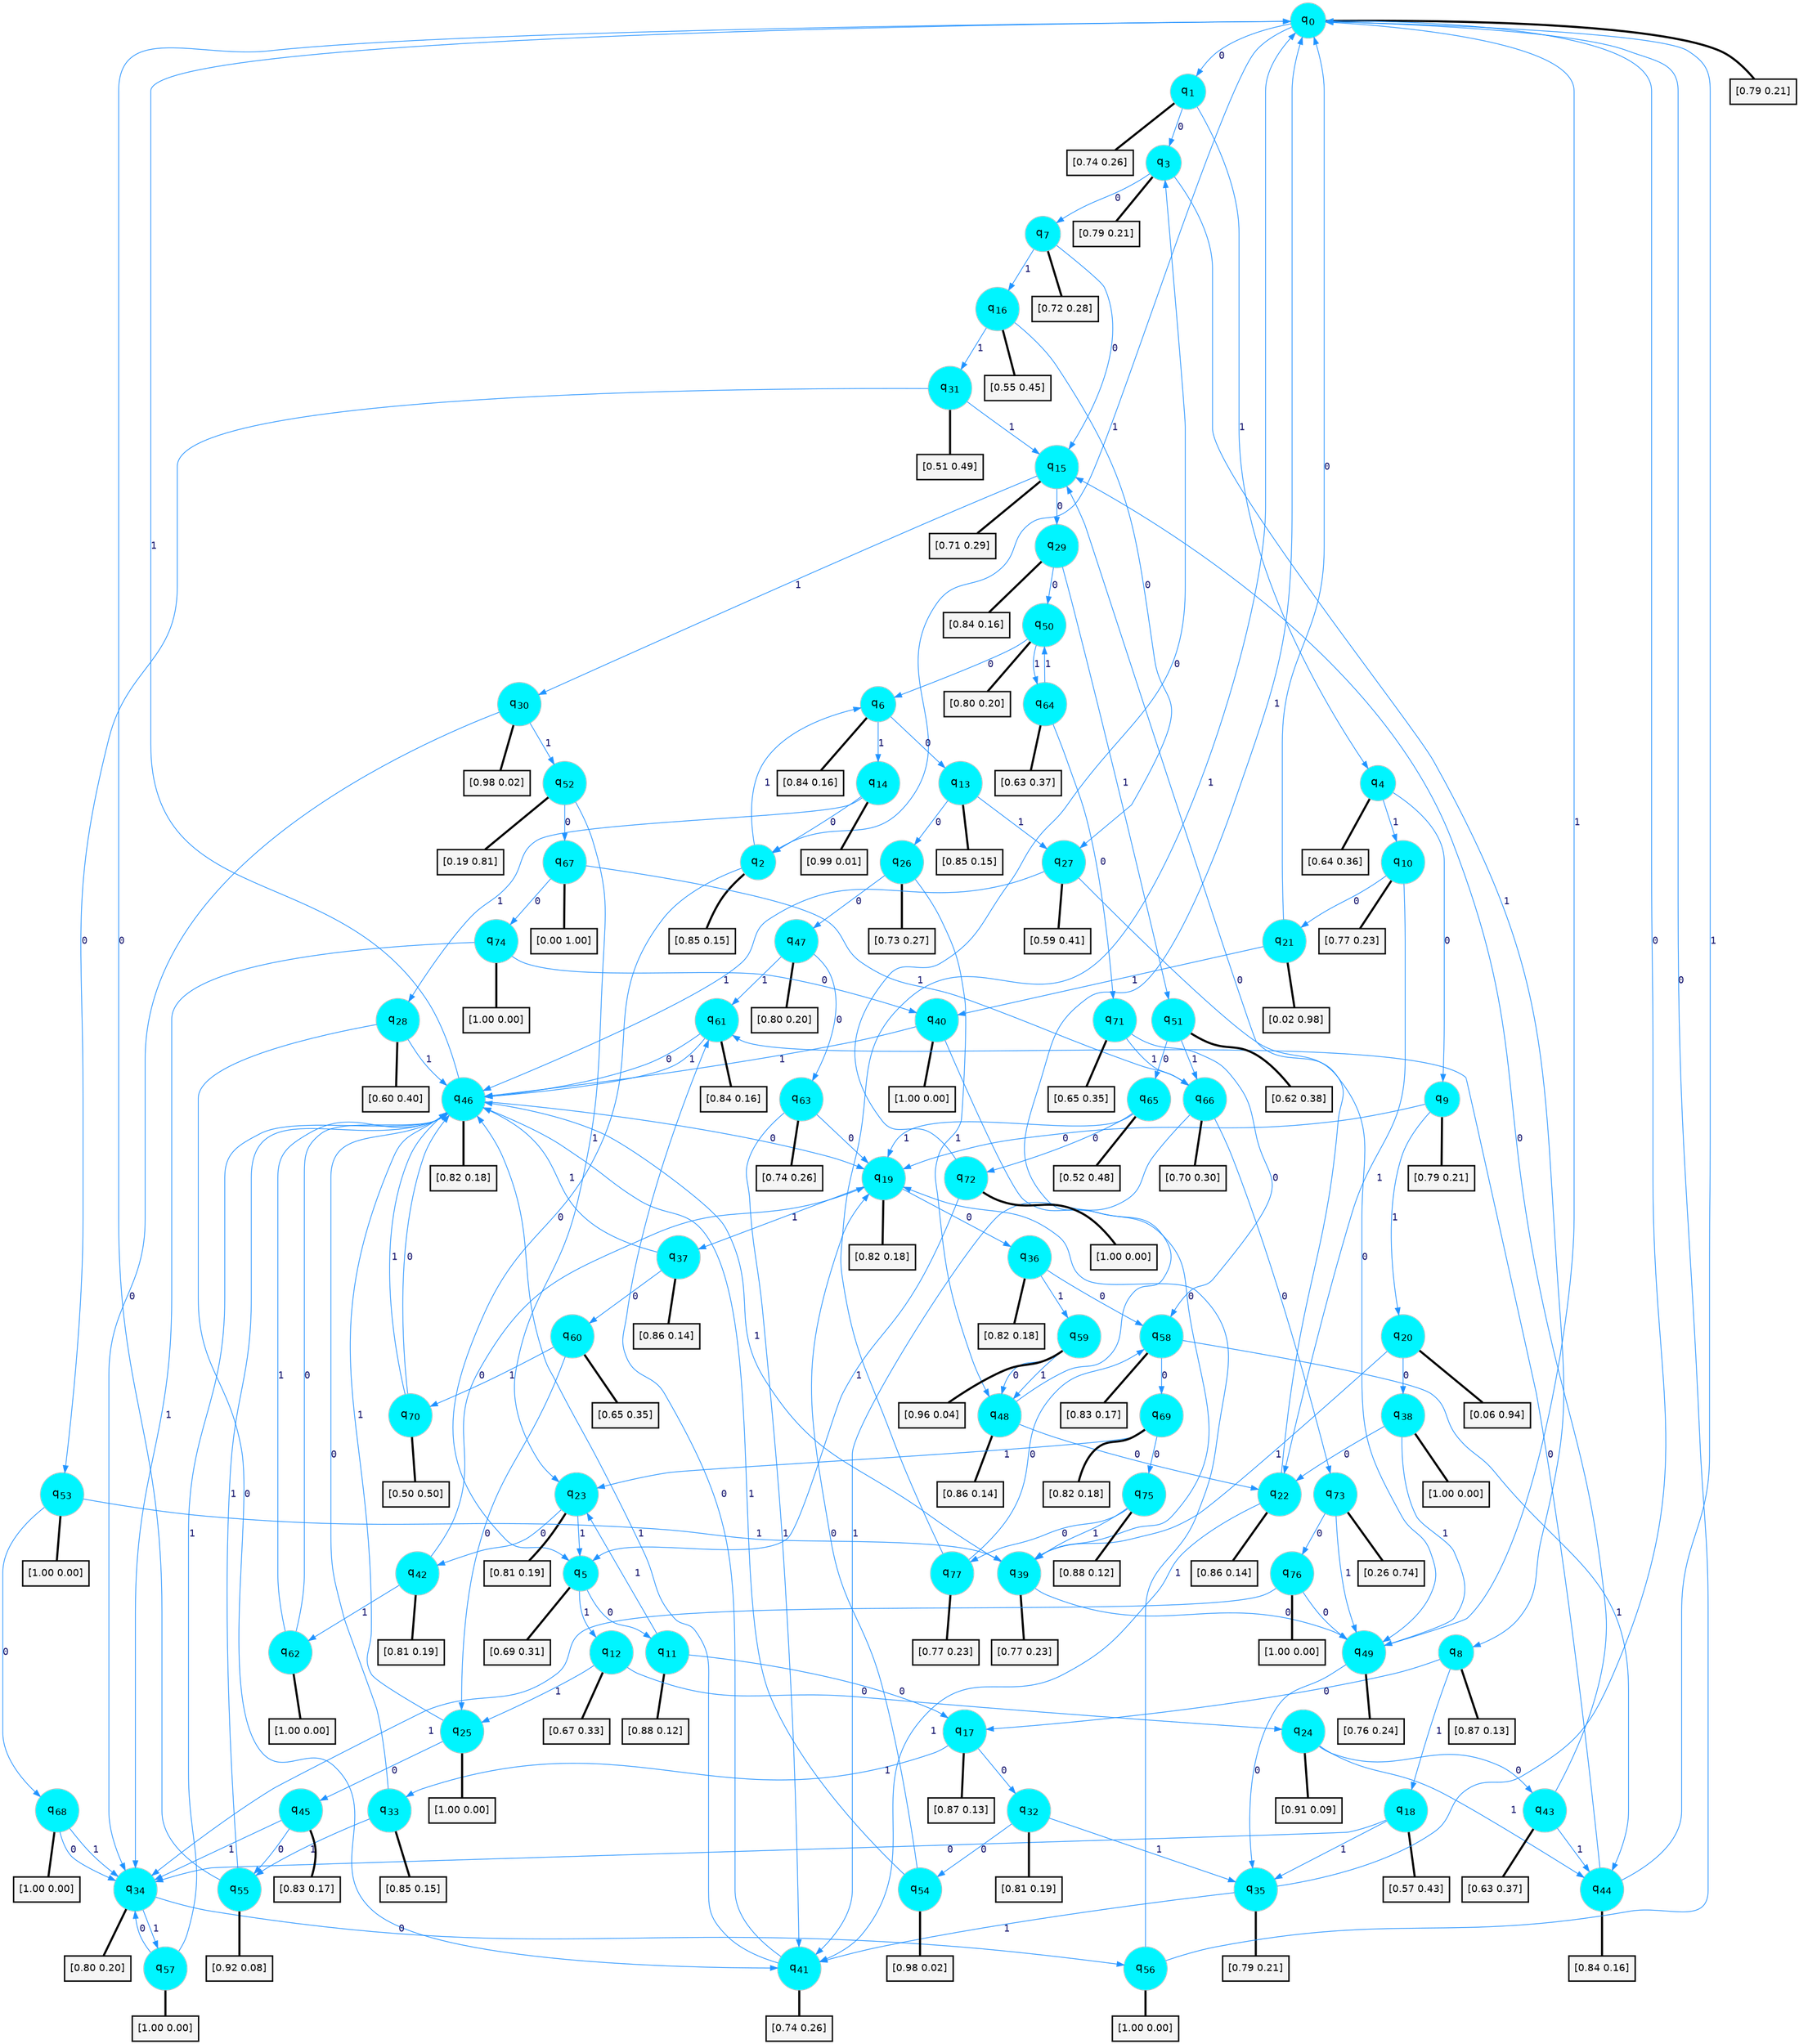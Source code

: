 digraph G {
graph [
bgcolor=transparent, dpi=300, rankdir=TD, size="40,25"];
node [
color=gray, fillcolor=turquoise1, fontcolor=black, fontname=Helvetica, fontsize=16, fontweight=bold, shape=circle, style=filled];
edge [
arrowsize=1, color=dodgerblue1, fontcolor=midnightblue, fontname=courier, fontweight=bold, penwidth=1, style=solid, weight=20];
0[label=<q<SUB>0</SUB>>];
1[label=<q<SUB>1</SUB>>];
2[label=<q<SUB>2</SUB>>];
3[label=<q<SUB>3</SUB>>];
4[label=<q<SUB>4</SUB>>];
5[label=<q<SUB>5</SUB>>];
6[label=<q<SUB>6</SUB>>];
7[label=<q<SUB>7</SUB>>];
8[label=<q<SUB>8</SUB>>];
9[label=<q<SUB>9</SUB>>];
10[label=<q<SUB>10</SUB>>];
11[label=<q<SUB>11</SUB>>];
12[label=<q<SUB>12</SUB>>];
13[label=<q<SUB>13</SUB>>];
14[label=<q<SUB>14</SUB>>];
15[label=<q<SUB>15</SUB>>];
16[label=<q<SUB>16</SUB>>];
17[label=<q<SUB>17</SUB>>];
18[label=<q<SUB>18</SUB>>];
19[label=<q<SUB>19</SUB>>];
20[label=<q<SUB>20</SUB>>];
21[label=<q<SUB>21</SUB>>];
22[label=<q<SUB>22</SUB>>];
23[label=<q<SUB>23</SUB>>];
24[label=<q<SUB>24</SUB>>];
25[label=<q<SUB>25</SUB>>];
26[label=<q<SUB>26</SUB>>];
27[label=<q<SUB>27</SUB>>];
28[label=<q<SUB>28</SUB>>];
29[label=<q<SUB>29</SUB>>];
30[label=<q<SUB>30</SUB>>];
31[label=<q<SUB>31</SUB>>];
32[label=<q<SUB>32</SUB>>];
33[label=<q<SUB>33</SUB>>];
34[label=<q<SUB>34</SUB>>];
35[label=<q<SUB>35</SUB>>];
36[label=<q<SUB>36</SUB>>];
37[label=<q<SUB>37</SUB>>];
38[label=<q<SUB>38</SUB>>];
39[label=<q<SUB>39</SUB>>];
40[label=<q<SUB>40</SUB>>];
41[label=<q<SUB>41</SUB>>];
42[label=<q<SUB>42</SUB>>];
43[label=<q<SUB>43</SUB>>];
44[label=<q<SUB>44</SUB>>];
45[label=<q<SUB>45</SUB>>];
46[label=<q<SUB>46</SUB>>];
47[label=<q<SUB>47</SUB>>];
48[label=<q<SUB>48</SUB>>];
49[label=<q<SUB>49</SUB>>];
50[label=<q<SUB>50</SUB>>];
51[label=<q<SUB>51</SUB>>];
52[label=<q<SUB>52</SUB>>];
53[label=<q<SUB>53</SUB>>];
54[label=<q<SUB>54</SUB>>];
55[label=<q<SUB>55</SUB>>];
56[label=<q<SUB>56</SUB>>];
57[label=<q<SUB>57</SUB>>];
58[label=<q<SUB>58</SUB>>];
59[label=<q<SUB>59</SUB>>];
60[label=<q<SUB>60</SUB>>];
61[label=<q<SUB>61</SUB>>];
62[label=<q<SUB>62</SUB>>];
63[label=<q<SUB>63</SUB>>];
64[label=<q<SUB>64</SUB>>];
65[label=<q<SUB>65</SUB>>];
66[label=<q<SUB>66</SUB>>];
67[label=<q<SUB>67</SUB>>];
68[label=<q<SUB>68</SUB>>];
69[label=<q<SUB>69</SUB>>];
70[label=<q<SUB>70</SUB>>];
71[label=<q<SUB>71</SUB>>];
72[label=<q<SUB>72</SUB>>];
73[label=<q<SUB>73</SUB>>];
74[label=<q<SUB>74</SUB>>];
75[label=<q<SUB>75</SUB>>];
76[label=<q<SUB>76</SUB>>];
77[label=<q<SUB>77</SUB>>];
78[label="[0.79 0.21]", shape=box,fontcolor=black, fontname=Helvetica, fontsize=14, penwidth=2, fillcolor=whitesmoke,color=black];
79[label="[0.74 0.26]", shape=box,fontcolor=black, fontname=Helvetica, fontsize=14, penwidth=2, fillcolor=whitesmoke,color=black];
80[label="[0.85 0.15]", shape=box,fontcolor=black, fontname=Helvetica, fontsize=14, penwidth=2, fillcolor=whitesmoke,color=black];
81[label="[0.79 0.21]", shape=box,fontcolor=black, fontname=Helvetica, fontsize=14, penwidth=2, fillcolor=whitesmoke,color=black];
82[label="[0.64 0.36]", shape=box,fontcolor=black, fontname=Helvetica, fontsize=14, penwidth=2, fillcolor=whitesmoke,color=black];
83[label="[0.69 0.31]", shape=box,fontcolor=black, fontname=Helvetica, fontsize=14, penwidth=2, fillcolor=whitesmoke,color=black];
84[label="[0.84 0.16]", shape=box,fontcolor=black, fontname=Helvetica, fontsize=14, penwidth=2, fillcolor=whitesmoke,color=black];
85[label="[0.72 0.28]", shape=box,fontcolor=black, fontname=Helvetica, fontsize=14, penwidth=2, fillcolor=whitesmoke,color=black];
86[label="[0.87 0.13]", shape=box,fontcolor=black, fontname=Helvetica, fontsize=14, penwidth=2, fillcolor=whitesmoke,color=black];
87[label="[0.79 0.21]", shape=box,fontcolor=black, fontname=Helvetica, fontsize=14, penwidth=2, fillcolor=whitesmoke,color=black];
88[label="[0.77 0.23]", shape=box,fontcolor=black, fontname=Helvetica, fontsize=14, penwidth=2, fillcolor=whitesmoke,color=black];
89[label="[0.88 0.12]", shape=box,fontcolor=black, fontname=Helvetica, fontsize=14, penwidth=2, fillcolor=whitesmoke,color=black];
90[label="[0.67 0.33]", shape=box,fontcolor=black, fontname=Helvetica, fontsize=14, penwidth=2, fillcolor=whitesmoke,color=black];
91[label="[0.85 0.15]", shape=box,fontcolor=black, fontname=Helvetica, fontsize=14, penwidth=2, fillcolor=whitesmoke,color=black];
92[label="[0.99 0.01]", shape=box,fontcolor=black, fontname=Helvetica, fontsize=14, penwidth=2, fillcolor=whitesmoke,color=black];
93[label="[0.71 0.29]", shape=box,fontcolor=black, fontname=Helvetica, fontsize=14, penwidth=2, fillcolor=whitesmoke,color=black];
94[label="[0.55 0.45]", shape=box,fontcolor=black, fontname=Helvetica, fontsize=14, penwidth=2, fillcolor=whitesmoke,color=black];
95[label="[0.87 0.13]", shape=box,fontcolor=black, fontname=Helvetica, fontsize=14, penwidth=2, fillcolor=whitesmoke,color=black];
96[label="[0.57 0.43]", shape=box,fontcolor=black, fontname=Helvetica, fontsize=14, penwidth=2, fillcolor=whitesmoke,color=black];
97[label="[0.82 0.18]", shape=box,fontcolor=black, fontname=Helvetica, fontsize=14, penwidth=2, fillcolor=whitesmoke,color=black];
98[label="[0.06 0.94]", shape=box,fontcolor=black, fontname=Helvetica, fontsize=14, penwidth=2, fillcolor=whitesmoke,color=black];
99[label="[0.02 0.98]", shape=box,fontcolor=black, fontname=Helvetica, fontsize=14, penwidth=2, fillcolor=whitesmoke,color=black];
100[label="[0.86 0.14]", shape=box,fontcolor=black, fontname=Helvetica, fontsize=14, penwidth=2, fillcolor=whitesmoke,color=black];
101[label="[0.81 0.19]", shape=box,fontcolor=black, fontname=Helvetica, fontsize=14, penwidth=2, fillcolor=whitesmoke,color=black];
102[label="[0.91 0.09]", shape=box,fontcolor=black, fontname=Helvetica, fontsize=14, penwidth=2, fillcolor=whitesmoke,color=black];
103[label="[1.00 0.00]", shape=box,fontcolor=black, fontname=Helvetica, fontsize=14, penwidth=2, fillcolor=whitesmoke,color=black];
104[label="[0.73 0.27]", shape=box,fontcolor=black, fontname=Helvetica, fontsize=14, penwidth=2, fillcolor=whitesmoke,color=black];
105[label="[0.59 0.41]", shape=box,fontcolor=black, fontname=Helvetica, fontsize=14, penwidth=2, fillcolor=whitesmoke,color=black];
106[label="[0.60 0.40]", shape=box,fontcolor=black, fontname=Helvetica, fontsize=14, penwidth=2, fillcolor=whitesmoke,color=black];
107[label="[0.84 0.16]", shape=box,fontcolor=black, fontname=Helvetica, fontsize=14, penwidth=2, fillcolor=whitesmoke,color=black];
108[label="[0.98 0.02]", shape=box,fontcolor=black, fontname=Helvetica, fontsize=14, penwidth=2, fillcolor=whitesmoke,color=black];
109[label="[0.51 0.49]", shape=box,fontcolor=black, fontname=Helvetica, fontsize=14, penwidth=2, fillcolor=whitesmoke,color=black];
110[label="[0.81 0.19]", shape=box,fontcolor=black, fontname=Helvetica, fontsize=14, penwidth=2, fillcolor=whitesmoke,color=black];
111[label="[0.85 0.15]", shape=box,fontcolor=black, fontname=Helvetica, fontsize=14, penwidth=2, fillcolor=whitesmoke,color=black];
112[label="[0.80 0.20]", shape=box,fontcolor=black, fontname=Helvetica, fontsize=14, penwidth=2, fillcolor=whitesmoke,color=black];
113[label="[0.79 0.21]", shape=box,fontcolor=black, fontname=Helvetica, fontsize=14, penwidth=2, fillcolor=whitesmoke,color=black];
114[label="[0.82 0.18]", shape=box,fontcolor=black, fontname=Helvetica, fontsize=14, penwidth=2, fillcolor=whitesmoke,color=black];
115[label="[0.86 0.14]", shape=box,fontcolor=black, fontname=Helvetica, fontsize=14, penwidth=2, fillcolor=whitesmoke,color=black];
116[label="[1.00 0.00]", shape=box,fontcolor=black, fontname=Helvetica, fontsize=14, penwidth=2, fillcolor=whitesmoke,color=black];
117[label="[0.77 0.23]", shape=box,fontcolor=black, fontname=Helvetica, fontsize=14, penwidth=2, fillcolor=whitesmoke,color=black];
118[label="[1.00 0.00]", shape=box,fontcolor=black, fontname=Helvetica, fontsize=14, penwidth=2, fillcolor=whitesmoke,color=black];
119[label="[0.74 0.26]", shape=box,fontcolor=black, fontname=Helvetica, fontsize=14, penwidth=2, fillcolor=whitesmoke,color=black];
120[label="[0.81 0.19]", shape=box,fontcolor=black, fontname=Helvetica, fontsize=14, penwidth=2, fillcolor=whitesmoke,color=black];
121[label="[0.63 0.37]", shape=box,fontcolor=black, fontname=Helvetica, fontsize=14, penwidth=2, fillcolor=whitesmoke,color=black];
122[label="[0.84 0.16]", shape=box,fontcolor=black, fontname=Helvetica, fontsize=14, penwidth=2, fillcolor=whitesmoke,color=black];
123[label="[0.83 0.17]", shape=box,fontcolor=black, fontname=Helvetica, fontsize=14, penwidth=2, fillcolor=whitesmoke,color=black];
124[label="[0.82 0.18]", shape=box,fontcolor=black, fontname=Helvetica, fontsize=14, penwidth=2, fillcolor=whitesmoke,color=black];
125[label="[0.80 0.20]", shape=box,fontcolor=black, fontname=Helvetica, fontsize=14, penwidth=2, fillcolor=whitesmoke,color=black];
126[label="[0.86 0.14]", shape=box,fontcolor=black, fontname=Helvetica, fontsize=14, penwidth=2, fillcolor=whitesmoke,color=black];
127[label="[0.76 0.24]", shape=box,fontcolor=black, fontname=Helvetica, fontsize=14, penwidth=2, fillcolor=whitesmoke,color=black];
128[label="[0.80 0.20]", shape=box,fontcolor=black, fontname=Helvetica, fontsize=14, penwidth=2, fillcolor=whitesmoke,color=black];
129[label="[0.62 0.38]", shape=box,fontcolor=black, fontname=Helvetica, fontsize=14, penwidth=2, fillcolor=whitesmoke,color=black];
130[label="[0.19 0.81]", shape=box,fontcolor=black, fontname=Helvetica, fontsize=14, penwidth=2, fillcolor=whitesmoke,color=black];
131[label="[1.00 0.00]", shape=box,fontcolor=black, fontname=Helvetica, fontsize=14, penwidth=2, fillcolor=whitesmoke,color=black];
132[label="[0.98 0.02]", shape=box,fontcolor=black, fontname=Helvetica, fontsize=14, penwidth=2, fillcolor=whitesmoke,color=black];
133[label="[0.92 0.08]", shape=box,fontcolor=black, fontname=Helvetica, fontsize=14, penwidth=2, fillcolor=whitesmoke,color=black];
134[label="[1.00 0.00]", shape=box,fontcolor=black, fontname=Helvetica, fontsize=14, penwidth=2, fillcolor=whitesmoke,color=black];
135[label="[1.00 0.00]", shape=box,fontcolor=black, fontname=Helvetica, fontsize=14, penwidth=2, fillcolor=whitesmoke,color=black];
136[label="[0.83 0.17]", shape=box,fontcolor=black, fontname=Helvetica, fontsize=14, penwidth=2, fillcolor=whitesmoke,color=black];
137[label="[0.96 0.04]", shape=box,fontcolor=black, fontname=Helvetica, fontsize=14, penwidth=2, fillcolor=whitesmoke,color=black];
138[label="[0.65 0.35]", shape=box,fontcolor=black, fontname=Helvetica, fontsize=14, penwidth=2, fillcolor=whitesmoke,color=black];
139[label="[0.84 0.16]", shape=box,fontcolor=black, fontname=Helvetica, fontsize=14, penwidth=2, fillcolor=whitesmoke,color=black];
140[label="[1.00 0.00]", shape=box,fontcolor=black, fontname=Helvetica, fontsize=14, penwidth=2, fillcolor=whitesmoke,color=black];
141[label="[0.74 0.26]", shape=box,fontcolor=black, fontname=Helvetica, fontsize=14, penwidth=2, fillcolor=whitesmoke,color=black];
142[label="[0.63 0.37]", shape=box,fontcolor=black, fontname=Helvetica, fontsize=14, penwidth=2, fillcolor=whitesmoke,color=black];
143[label="[0.52 0.48]", shape=box,fontcolor=black, fontname=Helvetica, fontsize=14, penwidth=2, fillcolor=whitesmoke,color=black];
144[label="[0.70 0.30]", shape=box,fontcolor=black, fontname=Helvetica, fontsize=14, penwidth=2, fillcolor=whitesmoke,color=black];
145[label="[0.00 1.00]", shape=box,fontcolor=black, fontname=Helvetica, fontsize=14, penwidth=2, fillcolor=whitesmoke,color=black];
146[label="[1.00 0.00]", shape=box,fontcolor=black, fontname=Helvetica, fontsize=14, penwidth=2, fillcolor=whitesmoke,color=black];
147[label="[0.82 0.18]", shape=box,fontcolor=black, fontname=Helvetica, fontsize=14, penwidth=2, fillcolor=whitesmoke,color=black];
148[label="[0.50 0.50]", shape=box,fontcolor=black, fontname=Helvetica, fontsize=14, penwidth=2, fillcolor=whitesmoke,color=black];
149[label="[0.65 0.35]", shape=box,fontcolor=black, fontname=Helvetica, fontsize=14, penwidth=2, fillcolor=whitesmoke,color=black];
150[label="[1.00 0.00]", shape=box,fontcolor=black, fontname=Helvetica, fontsize=14, penwidth=2, fillcolor=whitesmoke,color=black];
151[label="[0.26 0.74]", shape=box,fontcolor=black, fontname=Helvetica, fontsize=14, penwidth=2, fillcolor=whitesmoke,color=black];
152[label="[1.00 0.00]", shape=box,fontcolor=black, fontname=Helvetica, fontsize=14, penwidth=2, fillcolor=whitesmoke,color=black];
153[label="[0.88 0.12]", shape=box,fontcolor=black, fontname=Helvetica, fontsize=14, penwidth=2, fillcolor=whitesmoke,color=black];
154[label="[1.00 0.00]", shape=box,fontcolor=black, fontname=Helvetica, fontsize=14, penwidth=2, fillcolor=whitesmoke,color=black];
155[label="[0.77 0.23]", shape=box,fontcolor=black, fontname=Helvetica, fontsize=14, penwidth=2, fillcolor=whitesmoke,color=black];
0->1 [label=0];
0->2 [label=1];
0->78 [arrowhead=none, penwidth=3,color=black];
1->3 [label=0];
1->4 [label=1];
1->79 [arrowhead=none, penwidth=3,color=black];
2->5 [label=0];
2->6 [label=1];
2->80 [arrowhead=none, penwidth=3,color=black];
3->7 [label=0];
3->8 [label=1];
3->81 [arrowhead=none, penwidth=3,color=black];
4->9 [label=0];
4->10 [label=1];
4->82 [arrowhead=none, penwidth=3,color=black];
5->11 [label=0];
5->12 [label=1];
5->83 [arrowhead=none, penwidth=3,color=black];
6->13 [label=0];
6->14 [label=1];
6->84 [arrowhead=none, penwidth=3,color=black];
7->15 [label=0];
7->16 [label=1];
7->85 [arrowhead=none, penwidth=3,color=black];
8->17 [label=0];
8->18 [label=1];
8->86 [arrowhead=none, penwidth=3,color=black];
9->19 [label=0];
9->20 [label=1];
9->87 [arrowhead=none, penwidth=3,color=black];
10->21 [label=0];
10->22 [label=1];
10->88 [arrowhead=none, penwidth=3,color=black];
11->17 [label=0];
11->23 [label=1];
11->89 [arrowhead=none, penwidth=3,color=black];
12->24 [label=0];
12->25 [label=1];
12->90 [arrowhead=none, penwidth=3,color=black];
13->26 [label=0];
13->27 [label=1];
13->91 [arrowhead=none, penwidth=3,color=black];
14->2 [label=0];
14->28 [label=1];
14->92 [arrowhead=none, penwidth=3,color=black];
15->29 [label=0];
15->30 [label=1];
15->93 [arrowhead=none, penwidth=3,color=black];
16->27 [label=0];
16->31 [label=1];
16->94 [arrowhead=none, penwidth=3,color=black];
17->32 [label=0];
17->33 [label=1];
17->95 [arrowhead=none, penwidth=3,color=black];
18->34 [label=0];
18->35 [label=1];
18->96 [arrowhead=none, penwidth=3,color=black];
19->36 [label=0];
19->37 [label=1];
19->97 [arrowhead=none, penwidth=3,color=black];
20->38 [label=0];
20->39 [label=1];
20->98 [arrowhead=none, penwidth=3,color=black];
21->0 [label=0];
21->40 [label=1];
21->99 [arrowhead=none, penwidth=3,color=black];
22->15 [label=0];
22->41 [label=1];
22->100 [arrowhead=none, penwidth=3,color=black];
23->42 [label=0];
23->5 [label=1];
23->101 [arrowhead=none, penwidth=3,color=black];
24->43 [label=0];
24->44 [label=1];
24->102 [arrowhead=none, penwidth=3,color=black];
25->45 [label=0];
25->46 [label=1];
25->103 [arrowhead=none, penwidth=3,color=black];
26->47 [label=0];
26->48 [label=1];
26->104 [arrowhead=none, penwidth=3,color=black];
27->49 [label=0];
27->46 [label=1];
27->105 [arrowhead=none, penwidth=3,color=black];
28->41 [label=0];
28->46 [label=1];
28->106 [arrowhead=none, penwidth=3,color=black];
29->50 [label=0];
29->51 [label=1];
29->107 [arrowhead=none, penwidth=3,color=black];
30->34 [label=0];
30->52 [label=1];
30->108 [arrowhead=none, penwidth=3,color=black];
31->53 [label=0];
31->15 [label=1];
31->109 [arrowhead=none, penwidth=3,color=black];
32->54 [label=0];
32->35 [label=1];
32->110 [arrowhead=none, penwidth=3,color=black];
33->46 [label=0];
33->55 [label=1];
33->111 [arrowhead=none, penwidth=3,color=black];
34->56 [label=0];
34->57 [label=1];
34->112 [arrowhead=none, penwidth=3,color=black];
35->0 [label=0];
35->41 [label=1];
35->113 [arrowhead=none, penwidth=3,color=black];
36->58 [label=0];
36->59 [label=1];
36->114 [arrowhead=none, penwidth=3,color=black];
37->60 [label=0];
37->46 [label=1];
37->115 [arrowhead=none, penwidth=3,color=black];
38->22 [label=0];
38->49 [label=1];
38->116 [arrowhead=none, penwidth=3,color=black];
39->49 [label=0];
39->46 [label=1];
39->117 [arrowhead=none, penwidth=3,color=black];
40->39 [label=0];
40->46 [label=1];
40->118 [arrowhead=none, penwidth=3,color=black];
41->61 [label=0];
41->46 [label=1];
41->119 [arrowhead=none, penwidth=3,color=black];
42->19 [label=0];
42->62 [label=1];
42->120 [arrowhead=none, penwidth=3,color=black];
43->15 [label=0];
43->44 [label=1];
43->121 [arrowhead=none, penwidth=3,color=black];
44->61 [label=0];
44->0 [label=1];
44->122 [arrowhead=none, penwidth=3,color=black];
45->55 [label=0];
45->34 [label=1];
45->123 [arrowhead=none, penwidth=3,color=black];
46->19 [label=0];
46->0 [label=1];
46->124 [arrowhead=none, penwidth=3,color=black];
47->63 [label=0];
47->61 [label=1];
47->125 [arrowhead=none, penwidth=3,color=black];
48->22 [label=0];
48->0 [label=1];
48->126 [arrowhead=none, penwidth=3,color=black];
49->35 [label=0];
49->0 [label=1];
49->127 [arrowhead=none, penwidth=3,color=black];
50->6 [label=0];
50->64 [label=1];
50->128 [arrowhead=none, penwidth=3,color=black];
51->65 [label=0];
51->66 [label=1];
51->129 [arrowhead=none, penwidth=3,color=black];
52->67 [label=0];
52->23 [label=1];
52->130 [arrowhead=none, penwidth=3,color=black];
53->68 [label=0];
53->39 [label=1];
53->131 [arrowhead=none, penwidth=3,color=black];
54->19 [label=0];
54->46 [label=1];
54->132 [arrowhead=none, penwidth=3,color=black];
55->0 [label=0];
55->46 [label=1];
55->133 [arrowhead=none, penwidth=3,color=black];
56->0 [label=0];
56->19 [label=1];
56->134 [arrowhead=none, penwidth=3,color=black];
57->34 [label=0];
57->46 [label=1];
57->135 [arrowhead=none, penwidth=3,color=black];
58->69 [label=0];
58->44 [label=1];
58->136 [arrowhead=none, penwidth=3,color=black];
59->48 [label=0];
59->48 [label=1];
59->137 [arrowhead=none, penwidth=3,color=black];
60->25 [label=0];
60->70 [label=1];
60->138 [arrowhead=none, penwidth=3,color=black];
61->46 [label=0];
61->46 [label=1];
61->139 [arrowhead=none, penwidth=3,color=black];
62->46 [label=0];
62->46 [label=1];
62->140 [arrowhead=none, penwidth=3,color=black];
63->19 [label=0];
63->41 [label=1];
63->141 [arrowhead=none, penwidth=3,color=black];
64->71 [label=0];
64->50 [label=1];
64->142 [arrowhead=none, penwidth=3,color=black];
65->72 [label=0];
65->19 [label=1];
65->143 [arrowhead=none, penwidth=3,color=black];
66->73 [label=0];
66->41 [label=1];
66->144 [arrowhead=none, penwidth=3,color=black];
67->74 [label=0];
67->66 [label=1];
67->145 [arrowhead=none, penwidth=3,color=black];
68->34 [label=0];
68->34 [label=1];
68->146 [arrowhead=none, penwidth=3,color=black];
69->75 [label=0];
69->23 [label=1];
69->147 [arrowhead=none, penwidth=3,color=black];
70->46 [label=0];
70->46 [label=1];
70->148 [arrowhead=none, penwidth=3,color=black];
71->58 [label=0];
71->66 [label=1];
71->149 [arrowhead=none, penwidth=3,color=black];
72->3 [label=0];
72->5 [label=1];
72->150 [arrowhead=none, penwidth=3,color=black];
73->76 [label=0];
73->49 [label=1];
73->151 [arrowhead=none, penwidth=3,color=black];
74->40 [label=0];
74->34 [label=1];
74->152 [arrowhead=none, penwidth=3,color=black];
75->77 [label=0];
75->39 [label=1];
75->153 [arrowhead=none, penwidth=3,color=black];
76->49 [label=0];
76->34 [label=1];
76->154 [arrowhead=none, penwidth=3,color=black];
77->58 [label=0];
77->0 [label=1];
77->155 [arrowhead=none, penwidth=3,color=black];
}
